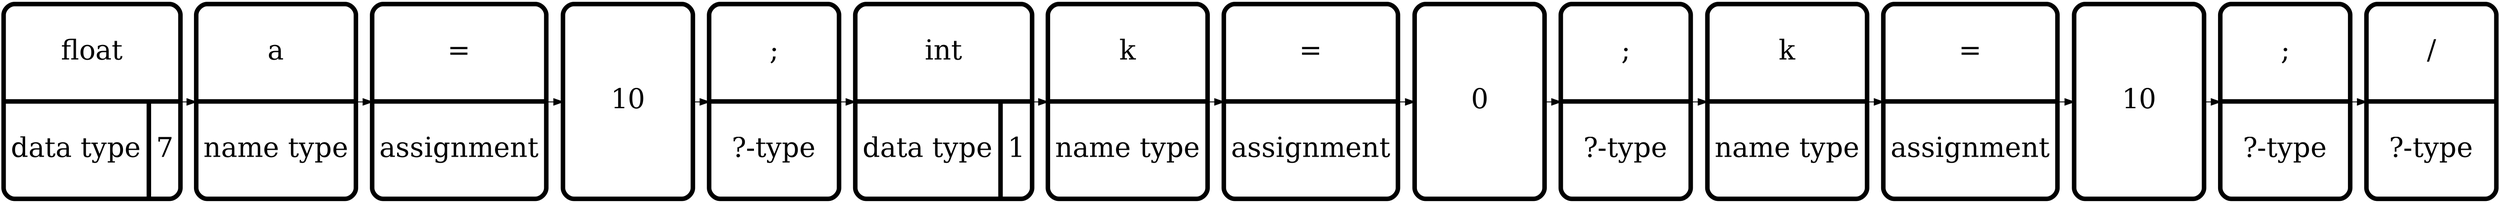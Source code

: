 digraph G {                                                                                  
graph [dpi = 300];                                                                     
splines = ortho;                                                                         
{ rank = same;

node0000018AA63AD030[shape = "rectangle", style = "rounded",                                          		                                
height = 3, width = 2, fixedsize = false,                               		                                
fillcolor = "#00b899",                                                    		                                
fontsize = 30,                                                         		                                
penwidth = 5                                                          		                                
];
node0000018AA63AD030 [shape = record label = "{float | {data type | 7}}"];

node0000018AA63AD0A0[shape = "rectangle", style = "rounded",                                          		                                
height = 3, width = 2, fixedsize = false,                               		                                
fillcolor = "#00b899",                                                    		                                
fontsize = 30,                                                         		                                
penwidth = 5                                                          		                                
];
node0000018AA63AD0A0 [shape = record label = "{\a | name type}"];

node0000018AA63AD110[shape = "rectangle", style = "rounded",                                          		                                
height = 3, width = 2, fixedsize = false,                               		                                
fillcolor = "#00b899",                                                    		                                
fontsize = 30,                                                         		                                
penwidth = 5                                                          		                                
];
node0000018AA63AD110 [shape = record label = "{\= | assignment}"];

node0000018AA63AD180[shape = "rectangle", style = "rounded",                                          		                                
height = 3, width = 2, fixedsize = false,                               		                                
fillcolor = "#00b899",                                                    		                                
fontsize = 30,                                                         		                                
penwidth = 5                                                          		                                
];
node0000018AA63AD180 [label = "10"];

node0000018AA63AD1F0[shape = "rectangle", style = "rounded",                                          		                                
height = 3, width = 2, fixedsize = false,                               		                                
fillcolor = "#00b899",                                                    		                                
fontsize = 30,                                                         		                                
penwidth = 5                                                          		                                
];
node0000018AA63AD1F0 [shape = record label = "{\; | ?-type}"];

node0000018AA63AD260[shape = "rectangle", style = "rounded",                                          		                                
height = 3, width = 2, fixedsize = false,                               		                                
fillcolor = "#00b899",                                                    		                                
fontsize = 30,                                                         		                                
penwidth = 5                                                          		                                
];
node0000018AA63AD260 [shape = record label = "{int | {data type | 1}}"];

node0000018AA63AD2D0[shape = "rectangle", style = "rounded",                                          		                                
height = 3, width = 2, fixedsize = false,                               		                                
fillcolor = "#00b899",                                                    		                                
fontsize = 30,                                                         		                                
penwidth = 5                                                          		                                
];
node0000018AA63AD2D0 [shape = record label = "{\k | name type}"];

node0000018AA63AD340[shape = "rectangle", style = "rounded",                                          		                                
height = 3, width = 2, fixedsize = false,                               		                                
fillcolor = "#00b899",                                                    		                                
fontsize = 30,                                                         		                                
penwidth = 5                                                          		                                
];
node0000018AA63AD340 [shape = record label = "{\= | assignment}"];

node0000018AA63AD3B0[shape = "rectangle", style = "rounded",                                          		                                
height = 3, width = 2, fixedsize = false,                               		                                
fillcolor = "#00b899",                                                    		                                
fontsize = 30,                                                         		                                
penwidth = 5                                                          		                                
];
node0000018AA63AD3B0 [label = "0"];

node0000018AA63AD420[shape = "rectangle", style = "rounded",                                          		                                
height = 3, width = 2, fixedsize = false,                               		                                
fillcolor = "#00b899",                                                    		                                
fontsize = 30,                                                         		                                
penwidth = 5                                                          		                                
];
node0000018AA63AD420 [shape = record label = "{\; | ?-type}"];

node0000018AA63AD490[shape = "rectangle", style = "rounded",                                          		                                
height = 3, width = 2, fixedsize = false,                               		                                
fillcolor = "#00b899",                                                    		                                
fontsize = 30,                                                         		                                
penwidth = 5                                                          		                                
];
node0000018AA63AD490 [shape = record label = "{\k | name type}"];

node0000018AA63AD500[shape = "rectangle", style = "rounded",                                          		                                
height = 3, width = 2, fixedsize = false,                               		                                
fillcolor = "#00b899",                                                    		                                
fontsize = 30,                                                         		                                
penwidth = 5                                                          		                                
];
node0000018AA63AD500 [shape = record label = "{\= | assignment}"];

node0000018AA63AD570[shape = "rectangle", style = "rounded",                                          		                                
height = 3, width = 2, fixedsize = false,                               		                                
fillcolor = "#00b899",                                                    		                                
fontsize = 30,                                                         		                                
penwidth = 5                                                          		                                
];
node0000018AA63AD570 [label = "10"];

node0000018AA63AD5E0[shape = "rectangle", style = "rounded",                                          		                                
height = 3, width = 2, fixedsize = false,                               		                                
fillcolor = "#00b899",                                                    		                                
fontsize = 30,                                                         		                                
penwidth = 5                                                          		                                
];
node0000018AA63AD5E0 [shape = record label = "{\; | ?-type}"];

node0000018AA63AD650[shape = "rectangle", style = "rounded",                                          		                                
height = 3, width = 2, fixedsize = false,                               		                                
fillcolor = "#00b899",                                                    		                                
fontsize = 30,                                                         		                                
penwidth = 5                                                          		                                
];
node0000018AA63AD650 [shape = record label = "{\/ | ?-type}"];
node0000018AA63AD030 -> node0000018AA63AD0A0 [color = black];
node0000018AA63AD0A0 -> node0000018AA63AD110 [color = black];
node0000018AA63AD110 -> node0000018AA63AD180 [color = black];
node0000018AA63AD180 -> node0000018AA63AD1F0 [color = black];
node0000018AA63AD1F0 -> node0000018AA63AD260 [color = black];
node0000018AA63AD260 -> node0000018AA63AD2D0 [color = black];
node0000018AA63AD2D0 -> node0000018AA63AD340 [color = black];
node0000018AA63AD340 -> node0000018AA63AD3B0 [color = black];
node0000018AA63AD3B0 -> node0000018AA63AD420 [color = black];
node0000018AA63AD420 -> node0000018AA63AD490 [color = black];
node0000018AA63AD490 -> node0000018AA63AD500 [color = black];
node0000018AA63AD500 -> node0000018AA63AD570 [color = black];
node0000018AA63AD570 -> node0000018AA63AD5E0 [color = black];
node0000018AA63AD5E0 -> node0000018AA63AD650 [color = black];

}
}